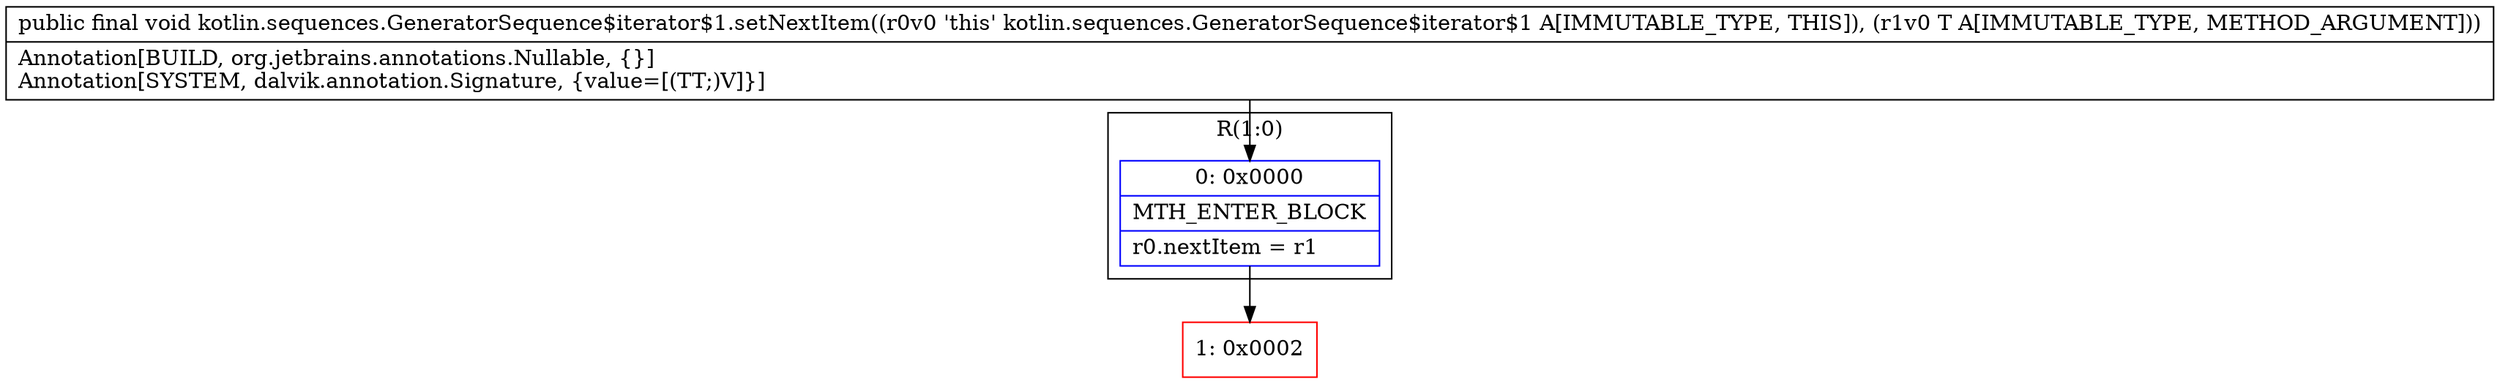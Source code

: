 digraph "CFG forkotlin.sequences.GeneratorSequence$iterator$1.setNextItem(Ljava\/lang\/Object;)V" {
subgraph cluster_Region_1405966690 {
label = "R(1:0)";
node [shape=record,color=blue];
Node_0 [shape=record,label="{0\:\ 0x0000|MTH_ENTER_BLOCK\l|r0.nextItem = r1\l}"];
}
Node_1 [shape=record,color=red,label="{1\:\ 0x0002}"];
MethodNode[shape=record,label="{public final void kotlin.sequences.GeneratorSequence$iterator$1.setNextItem((r0v0 'this' kotlin.sequences.GeneratorSequence$iterator$1 A[IMMUTABLE_TYPE, THIS]), (r1v0 T A[IMMUTABLE_TYPE, METHOD_ARGUMENT]))  | Annotation[BUILD, org.jetbrains.annotations.Nullable, \{\}]\lAnnotation[SYSTEM, dalvik.annotation.Signature, \{value=[(TT;)V]\}]\l}"];
MethodNode -> Node_0;
Node_0 -> Node_1;
}

